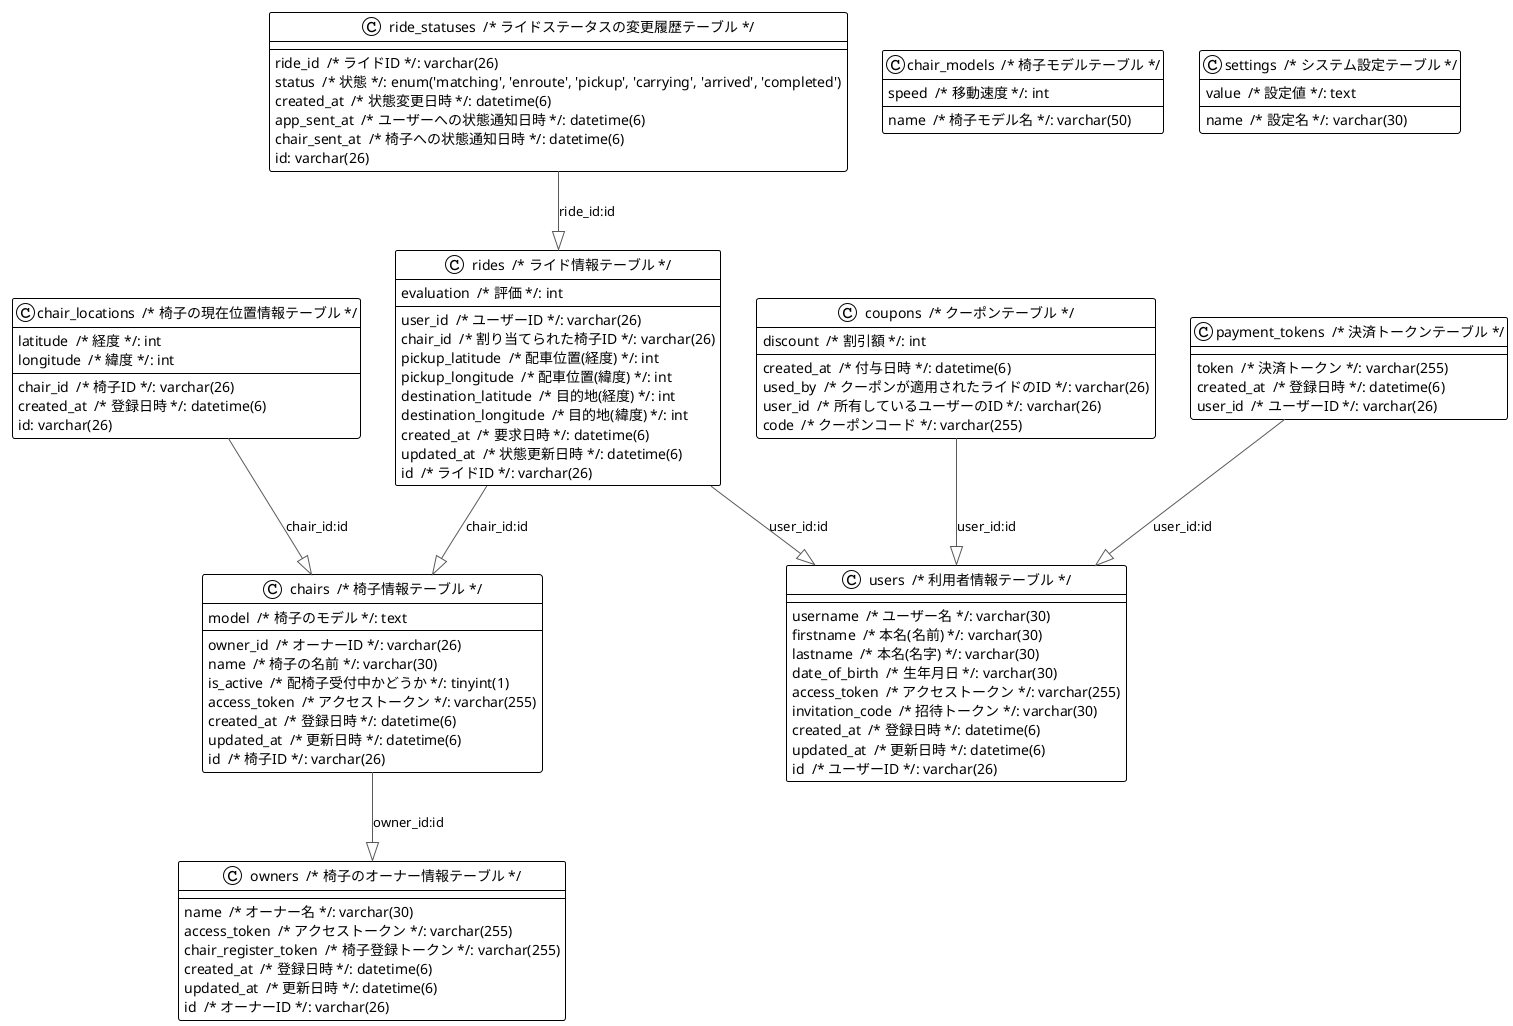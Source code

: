 @startuml

!theme plain
top to bottom direction
skinparam linetype polyline

class node5 as "chair_locations  /* 椅子の現在位置情報テーブル */" {
   chair_id  /* 椅子ID */: varchar(26)
   latitude  /* 経度 */: int
   longitude  /* 緯度 */: int
   created_at  /* 登録日時 */: datetime(6)
   id: varchar(26)
}
class node0 as "chair_models  /* 椅子モデルテーブル */" {
   speed  /* 移動速度 */: int
   name  /* 椅子モデル名 */: varchar(50)
}
class node7 as "chairs  /* 椅子情報テーブル */" {
   owner_id  /* オーナーID */: varchar(26)
   name  /* 椅子の名前 */: varchar(30)
   model  /* 椅子のモデル */: text
   is_active  /* 配椅子受付中かどうか */: tinyint(1)
   access_token  /* アクセストークン */: varchar(255)
   created_at  /* 登録日時 */: datetime(6)
   updated_at  /* 更新日時 */: datetime(6)
   id  /* 椅子ID */: varchar(26)
}
class node6 as "coupons  /* クーポンテーブル */" {
   discount  /* 割引額 */: int
   created_at  /* 付与日時 */: datetime(6)
   used_by  /* クーポンが適用されたライドのID */: varchar(26)
   user_id  /* 所有しているユーザーのID */: varchar(26)
   code  /* クーポンコード */: varchar(255)
}
class node9 as "owners  /* 椅子のオーナー情報テーブル */" {
   name  /* オーナー名 */: varchar(30)
   access_token  /* アクセストークン */: varchar(255)
   chair_register_token  /* 椅子登録トークン */: varchar(255)
   created_at  /* 登録日時 */: datetime(6)
   updated_at  /* 更新日時 */: datetime(6)
   id  /* オーナーID */: varchar(26)
}
class node4 as "payment_tokens  /* 決済トークンテーブル */" {
   token  /* 決済トークン */: varchar(255)
   created_at  /* 登録日時 */: datetime(6)
   user_id  /* ユーザーID */: varchar(26)
}
class node3 as "ride_statuses  /* ライドステータスの変更履歴テーブル */" {
   ride_id  /* ライドID */: varchar(26)
   status  /* 状態 */: enum('matching', 'enroute', 'pickup', 'carrying', 'arrived', 'completed')
   created_at  /* 状態変更日時 */: datetime(6)
   app_sent_at  /* ユーザーへの状態通知日時 */: datetime(6)
   chair_sent_at  /* 椅子への状態通知日時 */: datetime(6)
   id: varchar(26)
}
class node8 as "rides  /* ライド情報テーブル */" {
   user_id  /* ユーザーID */: varchar(26)
   chair_id  /* 割り当てられた椅子ID */: varchar(26)
   pickup_latitude  /* 配車位置(経度) */: int
   pickup_longitude  /* 配車位置(緯度) */: int
   destination_latitude  /* 目的地(経度) */: int
   destination_longitude  /* 目的地(緯度) */: int
   evaluation  /* 評価 */: int
   created_at  /* 要求日時 */: datetime(6)
   updated_at  /* 状態更新日時 */: datetime(6)
   id  /* ライドID */: varchar(26)
}
class node1 as "settings  /* システム設定テーブル */" {
   value  /* 設定値 */: text
   name  /* 設定名 */: varchar(30)
}
class node2 as "users  /* 利用者情報テーブル */" {
   username  /* ユーザー名 */: varchar(30)
   firstname  /* 本名(名前) */: varchar(30)
   lastname  /* 本名(名字) */: varchar(30)
   date_of_birth  /* 生年月日 */: varchar(30)
   access_token  /* アクセストークン */: varchar(255)
   invitation_code  /* 招待トークン */: varchar(30)
   created_at  /* 登録日時 */: datetime(6)
   updated_at  /* 更新日時 */: datetime(6)
   id  /* ユーザーID */: varchar(26)
}

node5  -[#595959,plain]-^  node7 : "chair_id:id"
node7  -[#595959,plain]-^  node9 : "owner_id:id"
node6  -[#595959,plain]-^  node2 : "user_id:id"
node4  -[#595959,plain]-^  node2 : "user_id:id"
node3  -[#595959,plain]-^  node8 : "ride_id:id"
node8  -[#595959,plain]-^  node7 : "chair_id:id"
node8  -[#595959,plain]-^  node2 : "user_id:id"
@enduml

